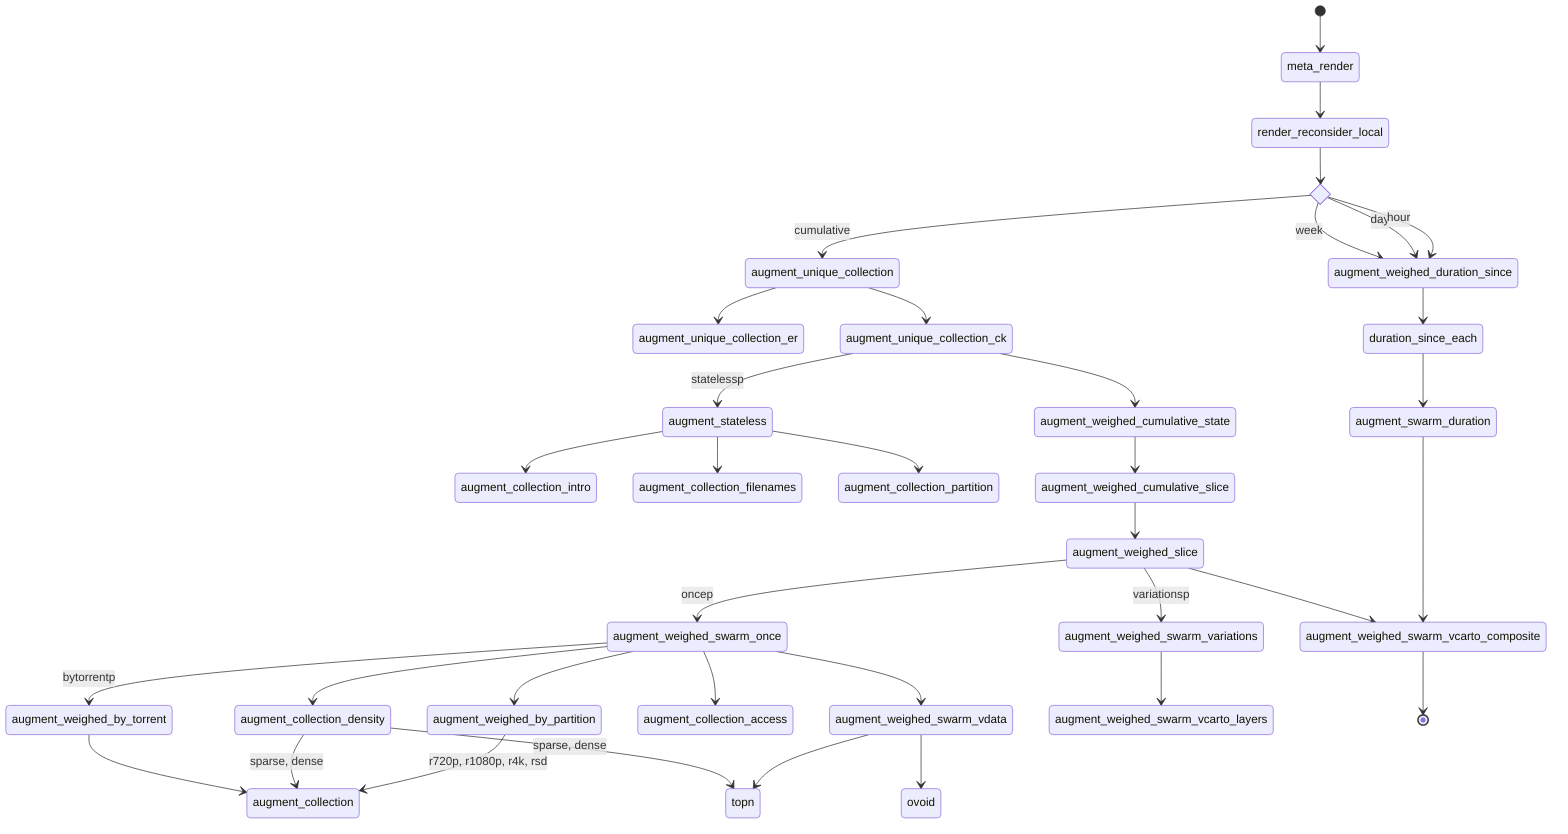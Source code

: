 stateDiagram-v2
    [*] --> meta_render
    meta_render --> render_reconsider_local
    state if_state<<choice>>

    render_reconsider_local --> if_state
    if_state --> augment_unique_collection : cumulative
    augment_unique_collection --> augment_unique_collection_er
    augment_unique_collection --> augment_unique_collection_ck
    augment_unique_collection_ck --> augment_weighed_cumulative_state
    augment_unique_collection_ck --> augment_stateless : statelessp
    augment_stateless --> augment_collection_intro
    augment_stateless --> augment_collection_filenames
    augment_stateless --> augment_collection_partition

    augment_weighed_cumulative_state --> augment_weighed_cumulative_slice
    augment_weighed_cumulative_slice --> augment_weighed_slice

    augment_weighed_slice --> augment_weighed_swarm_once : oncep
    augment_weighed_swarm_once --> augment_weighed_by_torrent : bytorrentp   
    augment_weighed_by_torrent --> augment_collection 
    augment_weighed_swarm_once --> augment_collection_density
    augment_collection_density --> augment_collection : sparse, dense
    augment_collection_density --> topn : sparse, dense

    augment_weighed_swarm_once --> augment_weighed_by_partition
    augment_weighed_by_partition --> augment_collection : r720p, r1080p, r4k, rsd
    augment_weighed_swarm_once --> augment_collection_access
    augment_weighed_swarm_once --> augment_weighed_swarm_vdata 
    augment_weighed_swarm_vdata --> ovoid
    augment_weighed_swarm_vdata --> topn

    augment_weighed_slice --> augment_weighed_swarm_variations : variationsp
    augment_weighed_swarm_variations --> augment_weighed_swarm_vcarto_layers
    
    augment_weighed_slice --> augment_weighed_swarm_vcarto_composite

    if_state --> augment_weighed_duration_since: week
    if_state --> augment_weighed_duration_since: day
    if_state --> augment_weighed_duration_since: hour
    augment_weighed_duration_since --> duration_since_each
    duration_since_each --> augment_swarm_duration
    augment_swarm_duration --> augment_weighed_swarm_vcarto_composite
    augment_weighed_swarm_vcarto_composite --> [*]